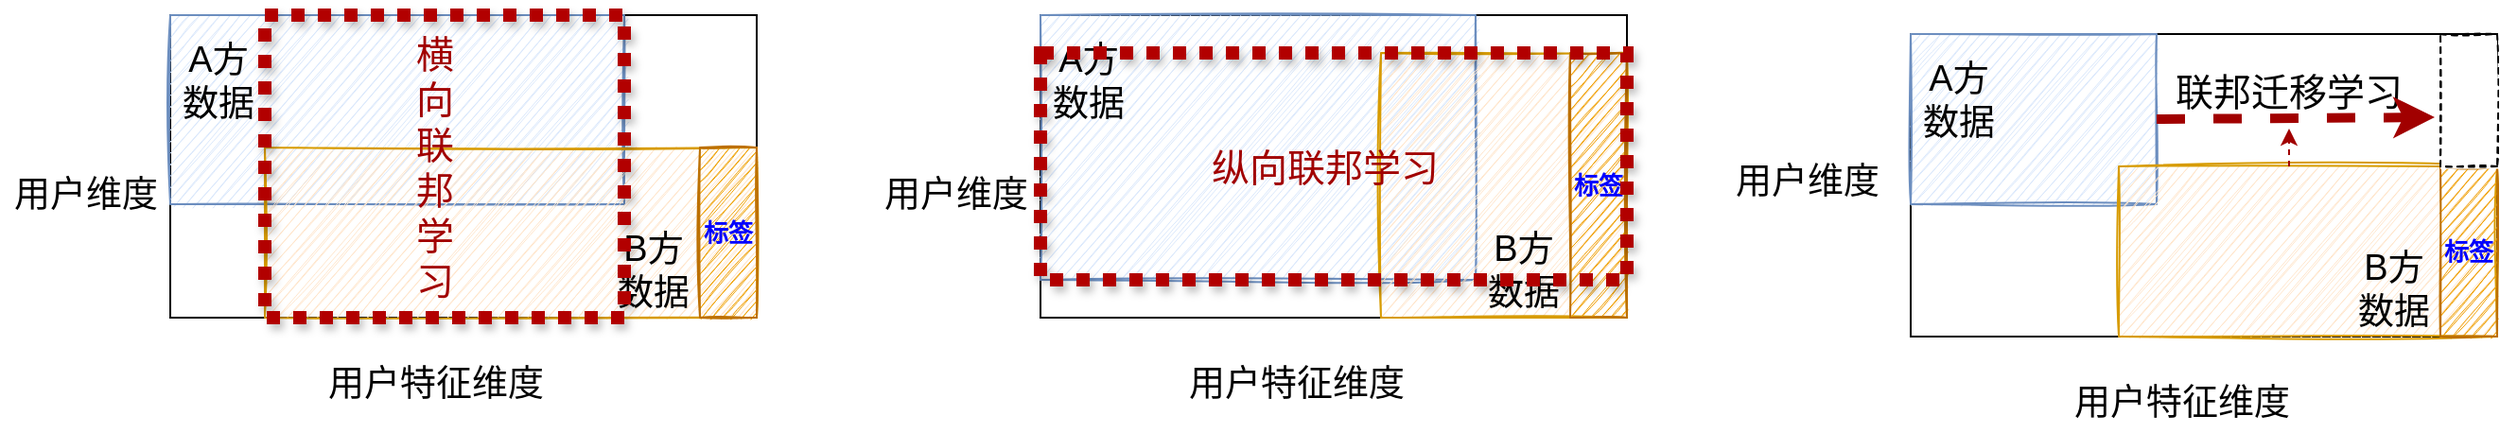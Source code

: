 <mxfile version="14.4.6" type="github">
  <diagram id="3znDkmUsml0PgW4NmglO" name="Page-1">
    <mxGraphModel dx="2062" dy="1076" grid="1" gridSize="10" guides="1" tooltips="1" connect="1" arrows="1" fold="1" page="1" pageScale="1" pageWidth="827" pageHeight="1169" math="0" shadow="0">
      <root>
        <mxCell id="0" />
        <mxCell id="1" parent="0" />
        <mxCell id="8L2yzhRbb9HR0Q6Lf9H3-1" value="" style="rounded=0;whiteSpace=wrap;html=1;perimeterSpacing=0;" vertex="1" parent="1">
          <mxGeometry x="90" y="110" width="310" height="160" as="geometry" />
        </mxCell>
        <mxCell id="8L2yzhRbb9HR0Q6Lf9H3-2" value="" style="rounded=0;whiteSpace=wrap;html=1;fillColor=#dae8fc;sketch=1;strokeColor=#6c8ebf;fontSize=19;perimeterSpacing=0;" vertex="1" parent="1">
          <mxGeometry x="90" y="110" width="240" height="100" as="geometry" />
        </mxCell>
        <mxCell id="8L2yzhRbb9HR0Q6Lf9H3-3" value="" style="rounded=0;whiteSpace=wrap;html=1;sketch=1;fillColor=#ffe6cc;strokeColor=#d79b00;perimeterSpacing=0;" vertex="1" parent="1">
          <mxGeometry x="140" y="180" width="260" height="90" as="geometry" />
        </mxCell>
        <mxCell id="8L2yzhRbb9HR0Q6Lf9H3-5" value="&lt;font style=&quot;font-size: 13px&quot; color=&quot;#0000ff&quot;&gt;&lt;b&gt;标签&lt;/b&gt;&lt;/font&gt;" style="rounded=0;whiteSpace=wrap;html=1;sketch=1;fillColor=#f0a30a;strokeColor=#BD7000;fontColor=#ffffff;perimeterSpacing=0;" vertex="1" parent="1">
          <mxGeometry x="370" y="180" width="30" height="90" as="geometry" />
        </mxCell>
        <mxCell id="8L2yzhRbb9HR0Q6Lf9H3-6" value="A方&lt;br&gt;数据" style="text;html=1;align=center;verticalAlign=middle;resizable=0;points=[];autosize=1;fontSize=19;perimeterSpacing=0;" vertex="1" parent="1">
          <mxGeometry x="90" y="120" width="50" height="50" as="geometry" />
        </mxCell>
        <mxCell id="8L2yzhRbb9HR0Q6Lf9H3-7" value="B方&lt;br&gt;数据" style="text;html=1;align=center;verticalAlign=middle;resizable=0;points=[];autosize=1;fontSize=19;fontColor=#000000;perimeterSpacing=0;" vertex="1" parent="1">
          <mxGeometry x="320" y="220" width="50" height="50" as="geometry" />
        </mxCell>
        <mxCell id="8L2yzhRbb9HR0Q6Lf9H3-8" value="用户维度" style="text;html=1;align=center;verticalAlign=middle;resizable=0;points=[];autosize=1;fontSize=19;fontColor=#000000;perimeterSpacing=0;" vertex="1" parent="1">
          <mxGeometry y="190" width="90" height="30" as="geometry" />
        </mxCell>
        <mxCell id="8L2yzhRbb9HR0Q6Lf9H3-9" value="用户特征维度" style="text;html=1;align=center;verticalAlign=middle;resizable=0;points=[];autosize=1;fontSize=19;fontColor=#000000;perimeterSpacing=0;" vertex="1" parent="1">
          <mxGeometry x="165" y="290" width="130" height="30" as="geometry" />
        </mxCell>
        <mxCell id="8L2yzhRbb9HR0Q6Lf9H3-10" value="" style="rounded=0;whiteSpace=wrap;html=1;sketch=0;fontSize=20;fontColor=#ffffff;strokeWidth=7;dashed=1;perimeterSpacing=0;shadow=1;strokeColor=#B20000;fillColor=none;dashPattern=1 1;" vertex="1" parent="1">
          <mxGeometry x="140" y="110" width="190" height="160" as="geometry" />
        </mxCell>
        <mxCell id="8L2yzhRbb9HR0Q6Lf9H3-11" value="横向联邦学习" style="text;html=1;strokeColor=none;fillColor=none;align=center;verticalAlign=middle;whiteSpace=wrap;rounded=0;shadow=1;dashed=1;dashPattern=1 1;sketch=1;fontSize=20;fontColor=#A10000;" vertex="1" parent="1">
          <mxGeometry x="210" y="180" width="40" height="20" as="geometry" />
        </mxCell>
        <mxCell id="8L2yzhRbb9HR0Q6Lf9H3-30" value="" style="rounded=0;whiteSpace=wrap;html=1;perimeterSpacing=0;" vertex="1" parent="1">
          <mxGeometry x="550" y="110" width="310" height="160" as="geometry" />
        </mxCell>
        <mxCell id="8L2yzhRbb9HR0Q6Lf9H3-31" value="" style="rounded=0;whiteSpace=wrap;html=1;fillColor=#dae8fc;sketch=1;strokeColor=#6c8ebf;fontSize=19;perimeterSpacing=0;" vertex="1" parent="1">
          <mxGeometry x="550" y="110" width="230" height="140" as="geometry" />
        </mxCell>
        <mxCell id="8L2yzhRbb9HR0Q6Lf9H3-32" value="" style="rounded=0;whiteSpace=wrap;html=1;sketch=1;fillColor=#ffe6cc;strokeColor=#d79b00;perimeterSpacing=0;" vertex="1" parent="1">
          <mxGeometry x="730" y="130" width="130" height="140" as="geometry" />
        </mxCell>
        <mxCell id="8L2yzhRbb9HR0Q6Lf9H3-33" value="&lt;font style=&quot;font-size: 13px&quot; color=&quot;#0000ff&quot;&gt;&lt;b&gt;标签&lt;/b&gt;&lt;/font&gt;" style="rounded=0;whiteSpace=wrap;html=1;sketch=1;fillColor=#f0a30a;strokeColor=#BD7000;fontColor=#ffffff;perimeterSpacing=0;" vertex="1" parent="1">
          <mxGeometry x="830" y="130" width="30" height="140" as="geometry" />
        </mxCell>
        <mxCell id="8L2yzhRbb9HR0Q6Lf9H3-34" value="A方&lt;br&gt;数据" style="text;html=1;align=center;verticalAlign=middle;resizable=0;points=[];autosize=1;fontSize=19;perimeterSpacing=0;" vertex="1" parent="1">
          <mxGeometry x="550" y="120" width="50" height="50" as="geometry" />
        </mxCell>
        <mxCell id="8L2yzhRbb9HR0Q6Lf9H3-35" value="B方&lt;br&gt;数据" style="text;html=1;align=center;verticalAlign=middle;resizable=0;points=[];autosize=1;fontSize=19;fontColor=#000000;perimeterSpacing=0;" vertex="1" parent="1">
          <mxGeometry x="780" y="220" width="50" height="50" as="geometry" />
        </mxCell>
        <mxCell id="8L2yzhRbb9HR0Q6Lf9H3-36" value="用户维度" style="text;html=1;align=center;verticalAlign=middle;resizable=0;points=[];autosize=1;fontSize=19;fontColor=#000000;perimeterSpacing=0;" vertex="1" parent="1">
          <mxGeometry x="460" y="190" width="90" height="30" as="geometry" />
        </mxCell>
        <mxCell id="8L2yzhRbb9HR0Q6Lf9H3-37" value="用户特征维度" style="text;html=1;align=center;verticalAlign=middle;resizable=0;points=[];autosize=1;fontSize=19;fontColor=#000000;perimeterSpacing=0;" vertex="1" parent="1">
          <mxGeometry x="620" y="290" width="130" height="30" as="geometry" />
        </mxCell>
        <mxCell id="8L2yzhRbb9HR0Q6Lf9H3-38" value="" style="rounded=0;whiteSpace=wrap;html=1;sketch=0;fontSize=20;fontColor=#ffffff;strokeWidth=7;dashed=1;perimeterSpacing=0;shadow=1;strokeColor=#B20000;fillColor=none;dashPattern=1 1;" vertex="1" parent="1">
          <mxGeometry x="550" y="130" width="310" height="120" as="geometry" />
        </mxCell>
        <mxCell id="8L2yzhRbb9HR0Q6Lf9H3-39" value="纵向联邦学习" style="text;html=1;strokeColor=none;fillColor=none;align=center;verticalAlign=middle;whiteSpace=wrap;rounded=0;shadow=1;dashed=1;dashPattern=1 1;sketch=1;fontSize=20;fontColor=#A10000;" vertex="1" parent="1">
          <mxGeometry x="632.5" y="182.5" width="135" height="15" as="geometry" />
        </mxCell>
        <mxCell id="8L2yzhRbb9HR0Q6Lf9H3-40" value="" style="rounded=0;whiteSpace=wrap;html=1;perimeterSpacing=0;" vertex="1" parent="1">
          <mxGeometry x="1010" y="120" width="310" height="160" as="geometry" />
        </mxCell>
        <mxCell id="8L2yzhRbb9HR0Q6Lf9H3-41" value="" style="rounded=0;whiteSpace=wrap;html=1;fillColor=#dae8fc;sketch=1;strokeColor=#6c8ebf;fontSize=19;perimeterSpacing=0;" vertex="1" parent="1">
          <mxGeometry x="1010" y="120" width="130" height="90" as="geometry" />
        </mxCell>
        <mxCell id="8L2yzhRbb9HR0Q6Lf9H3-42" value="" style="rounded=0;whiteSpace=wrap;html=1;sketch=1;fillColor=#ffe6cc;strokeColor=#d79b00;perimeterSpacing=0;" vertex="1" parent="1">
          <mxGeometry x="1120" y="190" width="200" height="90" as="geometry" />
        </mxCell>
        <mxCell id="8L2yzhRbb9HR0Q6Lf9H3-43" value="&lt;font style=&quot;font-size: 13px&quot; color=&quot;#0000ff&quot;&gt;&lt;b&gt;标签&lt;/b&gt;&lt;/font&gt;" style="rounded=0;whiteSpace=wrap;html=1;sketch=1;fillColor=#f0a30a;strokeColor=#BD7000;fontColor=#ffffff;perimeterSpacing=0;" vertex="1" parent="1">
          <mxGeometry x="1290" y="190" width="30" height="90" as="geometry" />
        </mxCell>
        <mxCell id="8L2yzhRbb9HR0Q6Lf9H3-44" value="A方&lt;br&gt;数据" style="text;html=1;align=center;verticalAlign=middle;resizable=0;points=[];autosize=1;fontSize=19;perimeterSpacing=0;" vertex="1" parent="1">
          <mxGeometry x="1010" y="130" width="50" height="50" as="geometry" />
        </mxCell>
        <mxCell id="8L2yzhRbb9HR0Q6Lf9H3-45" value="B方&lt;br&gt;数据" style="text;html=1;align=center;verticalAlign=middle;resizable=0;points=[];autosize=1;fontSize=19;fontColor=#000000;perimeterSpacing=0;" vertex="1" parent="1">
          <mxGeometry x="1240" y="230" width="50" height="50" as="geometry" />
        </mxCell>
        <mxCell id="8L2yzhRbb9HR0Q6Lf9H3-46" value="用户维度" style="text;html=1;align=center;verticalAlign=middle;resizable=0;points=[];autosize=1;fontSize=19;fontColor=#000000;perimeterSpacing=0;" vertex="1" parent="1">
          <mxGeometry x="910" y="182.5" width="90" height="30" as="geometry" />
        </mxCell>
        <mxCell id="8L2yzhRbb9HR0Q6Lf9H3-47" value="用户特征维度" style="text;html=1;align=center;verticalAlign=middle;resizable=0;points=[];autosize=1;fontSize=19;fontColor=#000000;perimeterSpacing=0;" vertex="1" parent="1">
          <mxGeometry x="1087.5" y="300" width="130" height="30" as="geometry" />
        </mxCell>
        <mxCell id="8L2yzhRbb9HR0Q6Lf9H3-49" value="联邦迁移学习" style="text;html=1;strokeColor=none;fillColor=none;align=center;verticalAlign=middle;whiteSpace=wrap;rounded=0;shadow=1;dashed=1;dashPattern=1 1;sketch=1;fontSize=20;fontColor=#000000;" vertex="1" parent="1">
          <mxGeometry x="1130" y="140" width="160" height="20" as="geometry" />
        </mxCell>
        <mxCell id="8L2yzhRbb9HR0Q6Lf9H3-56" value="" style="endArrow=classic;html=1;fontSize=20;fontColor=#A10000;exitX=1;exitY=0.5;exitDx=0;exitDy=0;entryX=-0.1;entryY=0.629;entryDx=0;entryDy=0;entryPerimeter=0;dashed=1;strokeWidth=5;strokeColor=#A10000;" edge="1" parent="1" source="8L2yzhRbb9HR0Q6Lf9H3-41" target="8L2yzhRbb9HR0Q6Lf9H3-57">
          <mxGeometry width="50" height="50" relative="1" as="geometry">
            <mxPoint x="1195" y="180" as="sourcePoint" />
            <mxPoint x="1245" y="130" as="targetPoint" />
          </mxGeometry>
        </mxCell>
        <mxCell id="8L2yzhRbb9HR0Q6Lf9H3-57" value="" style="rounded=0;whiteSpace=wrap;html=1;dashed=1;sketch=1;" vertex="1" parent="1">
          <mxGeometry x="1290" y="120" width="30" height="70" as="geometry" />
        </mxCell>
        <mxCell id="8L2yzhRbb9HR0Q6Lf9H3-60" value="" style="endArrow=classic;html=1;fontSize=20;fontColor=#A10000;strokeColor=#A10000;strokeWidth=1;dashed=1;" edge="1" parent="1">
          <mxGeometry width="50" height="50" relative="1" as="geometry">
            <mxPoint x="1210" y="190" as="sourcePoint" />
            <mxPoint x="1210" y="170" as="targetPoint" />
          </mxGeometry>
        </mxCell>
      </root>
    </mxGraphModel>
  </diagram>
</mxfile>
